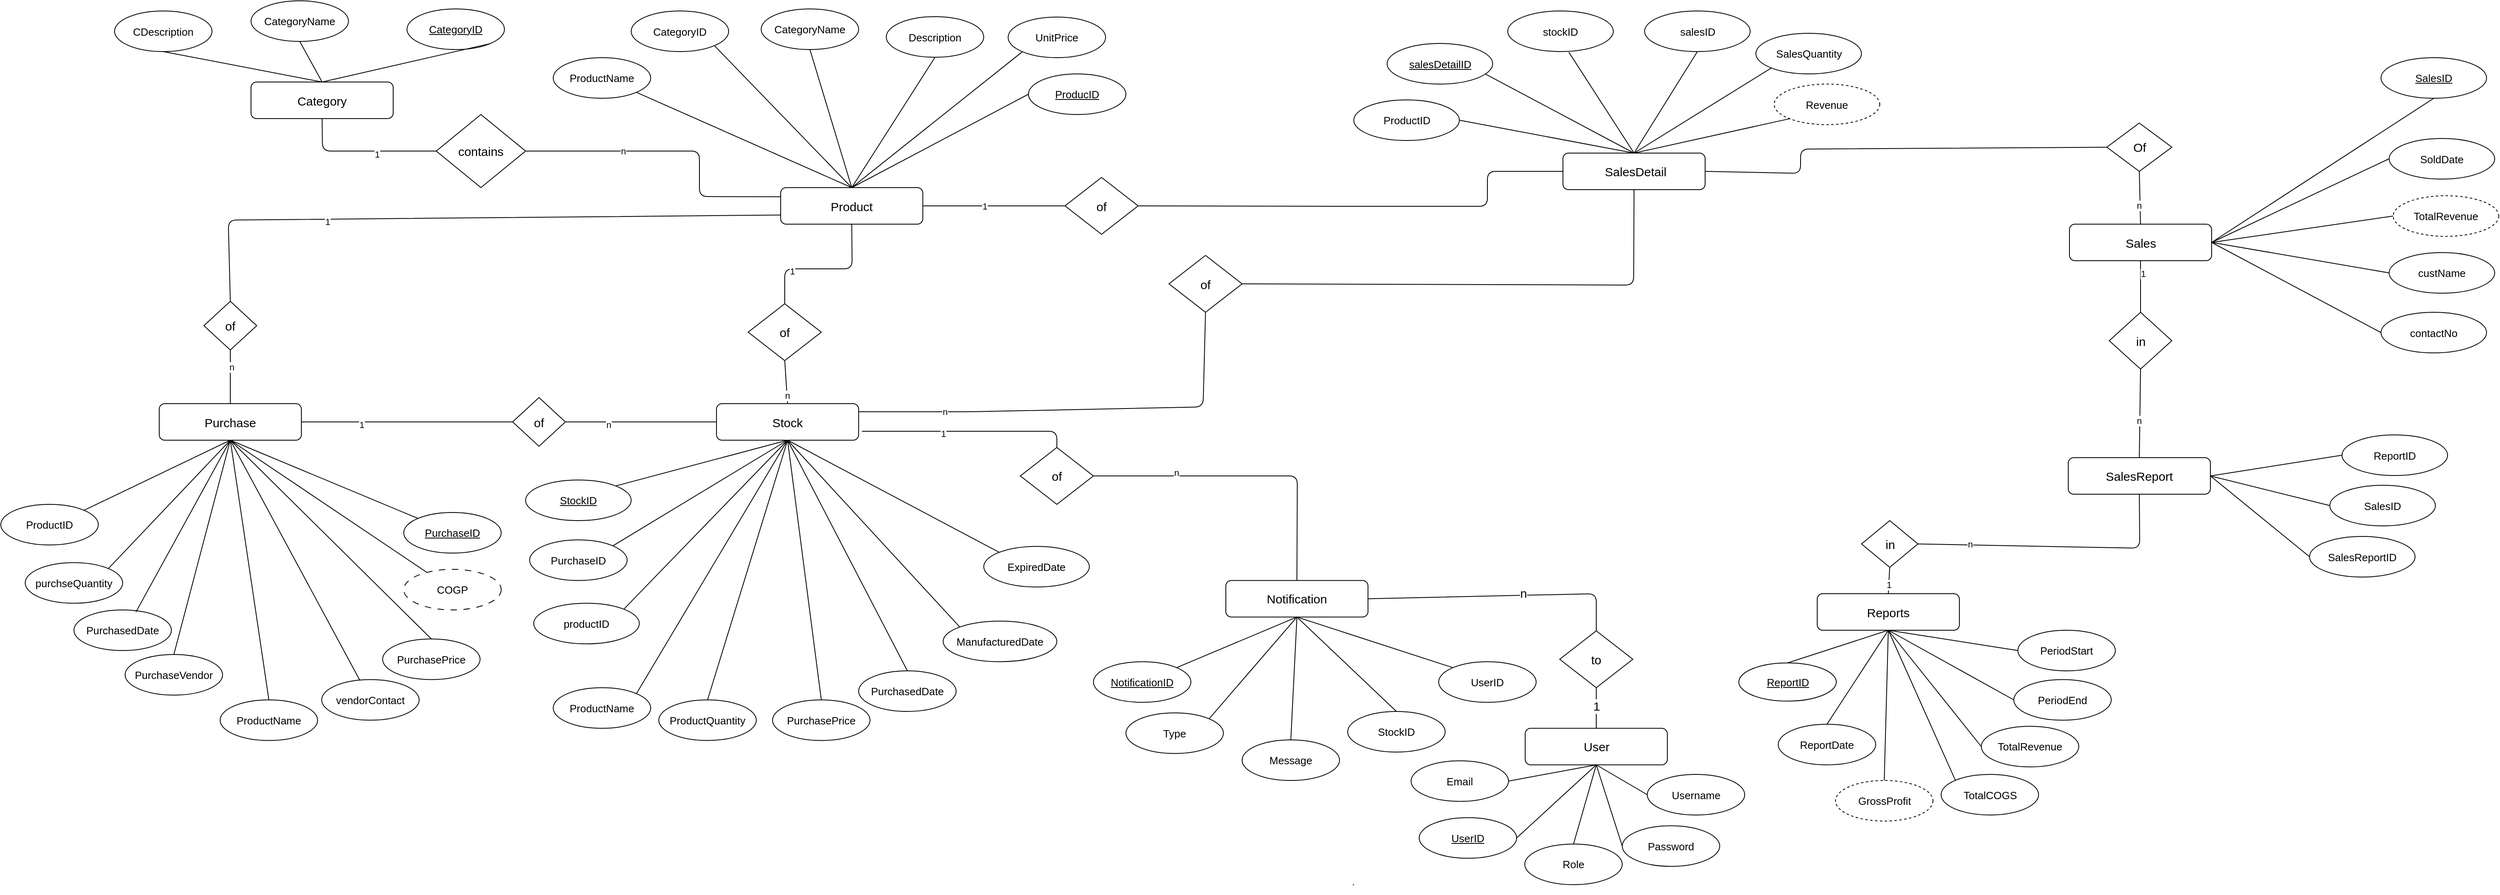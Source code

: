 <mxfile>
    <diagram id="SKY9MVwyk07XwnSpvNaC" name="Page-1">
        <mxGraphModel dx="2496" dy="849" grid="1" gridSize="10" guides="1" tooltips="1" connect="1" arrows="1" fold="1" page="1" pageScale="1" pageWidth="850" pageHeight="1100" background="none" math="0" shadow="0">
            <root>
                <mxCell id="0"/>
                <mxCell id="1" parent="0"/>
                <mxCell id="3" value="CategoryID" style="ellipse;whiteSpace=wrap;html=1;fontSize=13;fontStyle=4;" parent="1" vertex="1">
                    <mxGeometry x="-320" y="10" width="120" height="50" as="geometry"/>
                </mxCell>
                <mxCell id="4" value="CategoryName" style="ellipse;whiteSpace=wrap;html=1;fontSize=13;fontStyle=0;" parent="1" vertex="1">
                    <mxGeometry x="-512" width="120" height="50" as="geometry"/>
                </mxCell>
                <mxCell id="5" value="CDescription" style="ellipse;whiteSpace=wrap;html=1;fontSize=13;fontStyle=0;" parent="1" vertex="1">
                    <mxGeometry x="-680" y="12.5" width="120" height="50" as="geometry"/>
                </mxCell>
                <mxCell id="6" value="" style="endArrow=none;html=1;fontSize=13;exitX=1;exitY=1;exitDx=0;exitDy=0;entryX=0.5;entryY=0;entryDx=0;entryDy=0;" parent="1" source="3" target="2" edge="1">
                    <mxGeometry width="50" height="50" relative="1" as="geometry">
                        <mxPoint x="859.25" y="-1.137e-13" as="sourcePoint"/>
                        <mxPoint x="828" y="230" as="targetPoint"/>
                    </mxGeometry>
                </mxCell>
                <mxCell id="11" value="" style="endArrow=none;html=1;fontSize=13;exitX=0.5;exitY=1;exitDx=0;exitDy=0;entryX=0.5;entryY=0;entryDx=0;entryDy=0;" parent="1" source="4" target="2" edge="1">
                    <mxGeometry width="50" height="50" relative="1" as="geometry">
                        <mxPoint x="-490.75" y="15.0" as="sourcePoint"/>
                        <mxPoint x="-368.25" y="20" as="targetPoint"/>
                    </mxGeometry>
                </mxCell>
                <mxCell id="12" value="Product" style="rounded=1;whiteSpace=wrap;html=1;fontSize=15;" parent="1" vertex="1">
                    <mxGeometry x="140" y="230" width="175" height="45" as="geometry"/>
                </mxCell>
                <mxCell id="14" value="Sales" style="rounded=1;whiteSpace=wrap;html=1;fontSize=15;" parent="1" vertex="1">
                    <mxGeometry x="1726.5" y="275" width="175" height="45" as="geometry"/>
                </mxCell>
                <mxCell id="16" value="Reports" style="rounded=1;whiteSpace=wrap;html=1;fontSize=15;" parent="1" vertex="1">
                    <mxGeometry x="1416" y="730" width="175" height="45" as="geometry"/>
                </mxCell>
                <mxCell id="20" value="ProductName" style="ellipse;whiteSpace=wrap;html=1;fontSize=13;fontStyle=0;" parent="1" vertex="1">
                    <mxGeometry x="-140" y="70" width="120" height="50" as="geometry"/>
                </mxCell>
                <mxCell id="21" value="ProducID" style="ellipse;whiteSpace=wrap;html=1;fontSize=13;fontStyle=4;" parent="1" vertex="1">
                    <mxGeometry x="445" y="90" width="120" height="50" as="geometry"/>
                </mxCell>
                <mxCell id="22" value="CategoryID" style="ellipse;whiteSpace=wrap;html=1;fontSize=13;fontStyle=0;" parent="1" vertex="1">
                    <mxGeometry x="-44" y="12.5" width="120" height="50" as="geometry"/>
                </mxCell>
                <mxCell id="23" value="Description" style="ellipse;whiteSpace=wrap;html=1;fontSize=13;fontStyle=0;" parent="1" vertex="1">
                    <mxGeometry x="270" y="19.5" width="120" height="50" as="geometry"/>
                </mxCell>
                <mxCell id="30" value="" style="endArrow=none;html=1;fontSize=15;entryX=0.5;entryY=0;entryDx=0;entryDy=0;exitX=0;exitY=0.5;exitDx=0;exitDy=0;" parent="1" source="21" target="12" edge="1">
                    <mxGeometry width="50" height="50" relative="1" as="geometry">
                        <mxPoint x="520" y="330" as="sourcePoint"/>
                        <mxPoint x="380" y="402" as="targetPoint"/>
                    </mxGeometry>
                </mxCell>
                <mxCell id="34" value="" style="endArrow=none;html=1;fontSize=15;exitX=1;exitY=1;exitDx=0;exitDy=0;entryX=0.5;entryY=0;entryDx=0;entryDy=0;" parent="1" source="20" target="12" edge="1">
                    <mxGeometry width="50" height="50" relative="1" as="geometry">
                        <mxPoint x="166" y="367" as="sourcePoint"/>
                        <mxPoint x="196" y="402" as="targetPoint"/>
                    </mxGeometry>
                </mxCell>
                <mxCell id="35" value="" style="endArrow=none;html=1;fontSize=15;entryX=0.5;entryY=0;entryDx=0;entryDy=0;exitX=1;exitY=1;exitDx=0;exitDy=0;" parent="1" source="22" target="12" edge="1">
                    <mxGeometry width="50" height="50" relative="1" as="geometry">
                        <mxPoint x="320" y="377" as="sourcePoint"/>
                        <mxPoint x="367.5" y="432" as="targetPoint"/>
                    </mxGeometry>
                </mxCell>
                <mxCell id="36" value="" style="endArrow=none;html=1;fontSize=15;entryX=0.5;entryY=0;entryDx=0;entryDy=0;exitX=0.5;exitY=1;exitDx=0;exitDy=0;fontStyle=1" parent="1" source="23" target="12" edge="1">
                    <mxGeometry width="50" height="50" relative="1" as="geometry">
                        <mxPoint x="330" y="387" as="sourcePoint"/>
                        <mxPoint x="377.5" y="442" as="targetPoint"/>
                    </mxGeometry>
                </mxCell>
                <mxCell id="43" value="SalesID" style="ellipse;whiteSpace=wrap;html=1;fontSize=13;fontStyle=4;" parent="1" vertex="1">
                    <mxGeometry x="2110" y="70" width="130" height="50" as="geometry"/>
                </mxCell>
                <mxCell id="49" value="TotalRevenue" style="ellipse;whiteSpace=wrap;html=1;fontSize=13;fontStyle=0;dashed=1;" parent="1" vertex="1">
                    <mxGeometry x="2125" y="240" width="130" height="50" as="geometry"/>
                </mxCell>
                <mxCell id="50" value="" style="endArrow=none;html=1;fontSize=15;entryX=0.5;entryY=1;entryDx=0;entryDy=0;exitX=1;exitY=0.5;exitDx=0;exitDy=0;" parent="1" source="14" target="43" edge="1">
                    <mxGeometry width="50" height="50" relative="1" as="geometry">
                        <mxPoint x="1858" y="290" as="sourcePoint"/>
                        <mxPoint x="1908" y="240" as="targetPoint"/>
                    </mxGeometry>
                </mxCell>
                <mxCell id="56" value="" style="endArrow=none;html=1;fontSize=15;entryX=0;entryY=0.5;entryDx=0;entryDy=0;exitX=1;exitY=0.5;exitDx=0;exitDy=0;" parent="1" source="14" target="49" edge="1">
                    <mxGeometry width="50" height="50" relative="1" as="geometry">
                        <mxPoint x="1938" y="210" as="sourcePoint"/>
                        <mxPoint x="2048" y="115" as="targetPoint"/>
                    </mxGeometry>
                </mxCell>
                <mxCell id="68" value="" style="endArrow=none;html=1;fontSize=15;entryX=0.5;entryY=0;entryDx=0;entryDy=0;exitX=0.5;exitY=1;exitDx=0;exitDy=0;" parent="1" source="263" target="252" edge="1">
                    <mxGeometry width="50" height="50" relative="1" as="geometry">
                        <mxPoint x="116" y="620" as="sourcePoint"/>
                        <mxPoint x="-61.5" y="1126.25" as="targetPoint"/>
                        <Array as="points"/>
                    </mxGeometry>
                </mxCell>
                <mxCell id="72" value="Purchase" style="rounded=1;whiteSpace=wrap;html=1;fontSize=15;" parent="1" vertex="1">
                    <mxGeometry x="-625" y="496" width="175" height="45" as="geometry"/>
                </mxCell>
                <mxCell id="73" value="PurchaseID" style="ellipse;whiteSpace=wrap;html=1;fontSize=13;fontStyle=4;" parent="1" vertex="1">
                    <mxGeometry x="-324" y="630" width="120" height="50" as="geometry"/>
                </mxCell>
                <mxCell id="74" value="ProductID" style="ellipse;whiteSpace=wrap;html=1;fontSize=13;fontStyle=0;" parent="1" vertex="1">
                    <mxGeometry x="-820" y="620" width="120" height="50" as="geometry"/>
                </mxCell>
                <mxCell id="75" value="purchseQuantity" style="ellipse;whiteSpace=wrap;html=1;fontSize=13;fontStyle=0;" parent="1" vertex="1">
                    <mxGeometry x="-790" y="691.75" width="120" height="50" as="geometry"/>
                </mxCell>
                <mxCell id="76" value="PurchasePrice" style="ellipse;whiteSpace=wrap;html=1;fontSize=13;fontStyle=0;" parent="1" vertex="1">
                    <mxGeometry x="-350" y="785.75" width="120" height="50" as="geometry"/>
                </mxCell>
                <mxCell id="77" value="PurchaseVendor" style="ellipse;whiteSpace=wrap;html=1;fontSize=13;fontStyle=0;" parent="1" vertex="1">
                    <mxGeometry x="-667" y="804.88" width="120" height="50" as="geometry"/>
                </mxCell>
                <mxCell id="78" value="" style="endArrow=none;html=1;fontSize=15;entryX=0.5;entryY=1;entryDx=0;entryDy=0;exitX=0;exitY=0;exitDx=0;exitDy=0;" parent="1" source="73" target="72" edge="1">
                    <mxGeometry width="50" height="50" relative="1" as="geometry">
                        <mxPoint x="-1087" y="838.63" as="sourcePoint"/>
                        <mxPoint x="-1037" y="788.63" as="targetPoint"/>
                    </mxGeometry>
                </mxCell>
                <mxCell id="79" value="" style="endArrow=none;html=1;fontSize=15;entryX=0.5;entryY=1;entryDx=0;entryDy=0;exitX=1;exitY=0;exitDx=0;exitDy=0;" parent="1" source="74" target="72" edge="1">
                    <mxGeometry width="50" height="50" relative="1" as="geometry">
                        <mxPoint x="-690" y="640" as="sourcePoint"/>
                        <mxPoint x="-1119.5" y="803.63" as="targetPoint"/>
                    </mxGeometry>
                </mxCell>
                <mxCell id="80" value="" style="endArrow=none;html=1;fontSize=15;entryX=0.5;entryY=1;entryDx=0;entryDy=0;exitX=1;exitY=0;exitDx=0;exitDy=0;" parent="1" source="75" target="72" edge="1">
                    <mxGeometry width="50" height="50" relative="1" as="geometry">
                        <mxPoint x="-690" y="694" as="sourcePoint"/>
                        <mxPoint x="-1119.5" y="803.63" as="targetPoint"/>
                    </mxGeometry>
                </mxCell>
                <mxCell id="81" value="" style="endArrow=none;html=1;fontSize=15;entryX=0.5;entryY=1;entryDx=0;entryDy=0;exitX=0.5;exitY=0;exitDx=0;exitDy=0;" parent="1" source="76" target="72" edge="1">
                    <mxGeometry width="50" height="50" relative="1" as="geometry">
                        <mxPoint x="173.0" y="1031.13" as="sourcePoint"/>
                        <mxPoint x="220.5" y="881.13" as="targetPoint"/>
                    </mxGeometry>
                </mxCell>
                <mxCell id="82" value="" style="endArrow=none;html=1;fontSize=15;entryX=0.5;entryY=1;entryDx=0;entryDy=0;exitX=0.5;exitY=0;exitDx=0;exitDy=0;" parent="1" source="77" target="72" edge="1">
                    <mxGeometry width="50" height="50" relative="1" as="geometry">
                        <mxPoint x="183.0" y="1041.13" as="sourcePoint"/>
                        <mxPoint x="230.5" y="891.13" as="targetPoint"/>
                    </mxGeometry>
                </mxCell>
                <mxCell id="94" value="ReportID" style="ellipse;whiteSpace=wrap;html=1;fontSize=13;fontStyle=4;" parent="1" vertex="1">
                    <mxGeometry x="1319.5" y="815.25" width="120" height="47" as="geometry"/>
                </mxCell>
                <mxCell id="96" value="PeriodStart" style="ellipse;whiteSpace=wrap;html=1;fontSize=13;fontStyle=0;" parent="1" vertex="1">
                    <mxGeometry x="1663" y="775" width="120" height="50" as="geometry"/>
                </mxCell>
                <mxCell id="97" value="PeriodEnd" style="ellipse;whiteSpace=wrap;html=1;fontSize=13;fontStyle=0;" parent="1" vertex="1">
                    <mxGeometry x="1658" y="835.75" width="120" height="50" as="geometry"/>
                </mxCell>
                <mxCell id="98" value="TotalRevenue" style="ellipse;whiteSpace=wrap;html=1;fontSize=13;fontStyle=0;" parent="1" vertex="1">
                    <mxGeometry x="1618" y="893.25" width="120" height="50" as="geometry"/>
                </mxCell>
                <mxCell id="99" value="TotalCOGS" style="ellipse;whiteSpace=wrap;html=1;fontSize=13;fontStyle=0;" parent="1" vertex="1">
                    <mxGeometry x="1568.5" y="952.5" width="120" height="50" as="geometry"/>
                </mxCell>
                <mxCell id="100" value="GrossProfit" style="ellipse;whiteSpace=wrap;html=1;fontSize=13;fontStyle=0;dashed=1;" parent="1" vertex="1">
                    <mxGeometry x="1438.5" y="960" width="120" height="50" as="geometry"/>
                </mxCell>
                <mxCell id="103" value="ReportDate" style="ellipse;whiteSpace=wrap;html=1;fontSize=13;fontStyle=0;" parent="1" vertex="1">
                    <mxGeometry x="1368" y="890.75" width="120" height="50" as="geometry"/>
                </mxCell>
                <mxCell id="104" value="" style="endArrow=none;html=1;fontSize=15;entryX=0.5;entryY=0;entryDx=0;entryDy=0;exitX=0.5;exitY=1;exitDx=0;exitDy=0;" parent="1" source="16" target="94" edge="1">
                    <mxGeometry width="50" height="50" relative="1" as="geometry">
                        <mxPoint x="1508" y="780" as="sourcePoint"/>
                        <mxPoint x="1449" y="760" as="targetPoint"/>
                    </mxGeometry>
                </mxCell>
                <mxCell id="105" value="" style="endArrow=none;html=1;fontSize=15;entryX=0;entryY=0.5;entryDx=0;entryDy=0;exitX=0.5;exitY=1;exitDx=0;exitDy=0;" parent="1" source="16" target="96" edge="1">
                    <mxGeometry width="50" height="50" relative="1" as="geometry">
                        <mxPoint x="1652" y="752.5" as="sourcePoint"/>
                        <mxPoint x="1709" y="570" as="targetPoint"/>
                    </mxGeometry>
                </mxCell>
                <mxCell id="106" value="" style="endArrow=none;html=1;fontSize=15;entryX=0;entryY=0.5;entryDx=0;entryDy=0;exitX=0.5;exitY=1;exitDx=0;exitDy=0;" parent="1" source="16" target="97" edge="1">
                    <mxGeometry width="50" height="50" relative="1" as="geometry">
                        <mxPoint x="1652" y="752.5" as="sourcePoint"/>
                        <mxPoint x="1719" y="580" as="targetPoint"/>
                    </mxGeometry>
                </mxCell>
                <mxCell id="107" value="" style="endArrow=none;html=1;fontSize=15;entryX=0;entryY=0.5;entryDx=0;entryDy=0;exitX=0.5;exitY=1;exitDx=0;exitDy=0;" parent="1" source="16" target="98" edge="1">
                    <mxGeometry width="50" height="50" relative="1" as="geometry">
                        <mxPoint x="1652" y="752.5" as="sourcePoint"/>
                        <mxPoint x="1729" y="590" as="targetPoint"/>
                    </mxGeometry>
                </mxCell>
                <mxCell id="108" value="" style="endArrow=none;html=1;fontSize=15;entryX=0;entryY=0;entryDx=0;entryDy=0;exitX=0.5;exitY=1;exitDx=0;exitDy=0;" parent="1" source="16" target="99" edge="1">
                    <mxGeometry width="50" height="50" relative="1" as="geometry">
                        <mxPoint x="1652" y="752.5" as="sourcePoint"/>
                        <mxPoint x="1739" y="600" as="targetPoint"/>
                    </mxGeometry>
                </mxCell>
                <mxCell id="109" value="" style="endArrow=none;html=1;fontSize=15;entryX=0.5;entryY=0;entryDx=0;entryDy=0;exitX=0.5;exitY=1;exitDx=0;exitDy=0;" parent="1" source="16" target="100" edge="1">
                    <mxGeometry width="50" height="50" relative="1" as="geometry">
                        <mxPoint x="1652" y="752.5" as="sourcePoint"/>
                        <mxPoint x="1749" y="610" as="targetPoint"/>
                        <Array as="points"/>
                    </mxGeometry>
                </mxCell>
                <mxCell id="111" value="" style="endArrow=none;html=1;fontSize=15;entryX=0.5;entryY=0;entryDx=0;entryDy=0;exitX=0.5;exitY=1;exitDx=0;exitDy=0;" parent="1" source="16" target="103" edge="1">
                    <mxGeometry width="50" height="50" relative="1" as="geometry">
                        <mxPoint x="1652" y="752.5" as="sourcePoint"/>
                        <mxPoint x="1659" y="630" as="targetPoint"/>
                    </mxGeometry>
                </mxCell>
                <mxCell id="112" value="contains" style="rhombus;whiteSpace=wrap;html=1;fontSize=15;" parent="1" vertex="1">
                    <mxGeometry x="-284" y="140" width="110" height="90" as="geometry"/>
                </mxCell>
                <mxCell id="119" value="User" style="rounded=1;whiteSpace=wrap;html=1;fontSize=15;" parent="1" vertex="1">
                    <mxGeometry x="1056.5" y="895.75" width="175" height="45" as="geometry"/>
                </mxCell>
                <mxCell id="120" value="UserID" style="ellipse;whiteSpace=wrap;html=1;fontSize=13;fontStyle=0;" parent="1" vertex="1">
                    <mxGeometry x="950" y="813.75" width="120" height="50" as="geometry"/>
                </mxCell>
                <mxCell id="121" value="Email" style="ellipse;whiteSpace=wrap;html=1;fontSize=13;fontStyle=0;" parent="1" vertex="1">
                    <mxGeometry x="916" y="935.75" width="120" height="50" as="geometry"/>
                </mxCell>
                <mxCell id="122" value="Username" style="ellipse;whiteSpace=wrap;html=1;fontSize=13;fontStyle=0;" parent="1" vertex="1">
                    <mxGeometry x="1206.75" y="952.5" width="120" height="50" as="geometry"/>
                </mxCell>
                <mxCell id="123" value="Password" style="ellipse;whiteSpace=wrap;html=1;fontSize=13;fontStyle=0;" parent="1" vertex="1">
                    <mxGeometry x="1176" y="1015.75" width="120" height="50" as="geometry"/>
                </mxCell>
                <mxCell id="124" value="Role" style="ellipse;whiteSpace=wrap;html=1;fontSize=13;fontStyle=0;" parent="1" vertex="1">
                    <mxGeometry x="1056" y="1038.25" width="120" height="50" as="geometry"/>
                </mxCell>
                <mxCell id="126" value="" style="endArrow=none;html=1;fontSize=15;entryX=0.5;entryY=1;entryDx=0;entryDy=0;exitX=1;exitY=0.5;exitDx=0;exitDy=0;" parent="1" source="121" target="119" edge="1">
                    <mxGeometry width="50" height="50" relative="1" as="geometry">
                        <mxPoint x="928.5" y="1023.25" as="sourcePoint"/>
                        <mxPoint x="952.25" y="960.75" as="targetPoint"/>
                    </mxGeometry>
                </mxCell>
                <mxCell id="127" value="" style="endArrow=none;html=1;fontSize=15;entryX=0.5;entryY=1;entryDx=0;entryDy=0;exitX=0;exitY=0.5;exitDx=0;exitDy=0;" parent="1" source="122" target="119" edge="1">
                    <mxGeometry width="50" height="50" relative="1" as="geometry">
                        <mxPoint x="1196" y="980.75" as="sourcePoint"/>
                        <mxPoint x="962.25" y="970.75" as="targetPoint"/>
                    </mxGeometry>
                </mxCell>
                <mxCell id="128" value="" style="endArrow=none;html=1;fontSize=15;entryX=0.5;entryY=1;entryDx=0;entryDy=0;exitX=0;exitY=0.5;exitDx=0;exitDy=0;" parent="1" source="123" target="119" edge="1">
                    <mxGeometry width="50" height="50" relative="1" as="geometry">
                        <mxPoint x="948.5" y="1043.25" as="sourcePoint"/>
                        <mxPoint x="972.25" y="980.75" as="targetPoint"/>
                    </mxGeometry>
                </mxCell>
                <mxCell id="129" value="" style="endArrow=none;html=1;fontSize=15;entryX=0.5;entryY=1;entryDx=0;entryDy=0;exitX=0.5;exitY=0;exitDx=0;exitDy=0;" parent="1" source="124" target="119" edge="1">
                    <mxGeometry width="50" height="50" relative="1" as="geometry">
                        <mxPoint x="958.5" y="1053.25" as="sourcePoint"/>
                        <mxPoint x="982.25" y="990.75" as="targetPoint"/>
                    </mxGeometry>
                </mxCell>
                <mxCell id="143" value="Notification" style="rounded=1;whiteSpace=wrap;html=1;fontSize=15;" parent="1" vertex="1">
                    <mxGeometry x="688" y="713.75" width="175" height="45" as="geometry"/>
                </mxCell>
                <mxCell id="144" value="NotificationID" style="ellipse;whiteSpace=wrap;html=1;fontSize=13;fontStyle=4;" parent="1" vertex="1">
                    <mxGeometry x="525" y="813.75" width="120" height="50" as="geometry"/>
                </mxCell>
                <mxCell id="145" value="Type" style="ellipse;whiteSpace=wrap;html=1;fontSize=13;fontStyle=0;" parent="1" vertex="1">
                    <mxGeometry x="565" y="876.75" width="120" height="50" as="geometry"/>
                </mxCell>
                <mxCell id="146" value="Message" style="ellipse;whiteSpace=wrap;html=1;fontSize=13;fontStyle=0;" parent="1" vertex="1">
                    <mxGeometry x="708" y="910" width="120" height="50" as="geometry"/>
                </mxCell>
                <mxCell id="148" value="" style="endArrow=none;html=1;fontSize=15;entryX=0.5;entryY=1;entryDx=0;entryDy=0;exitX=1;exitY=0;exitDx=0;exitDy=0;startArrow=none;" parent="1" source="144" target="143" edge="1">
                    <mxGeometry width="50" height="50" relative="1" as="geometry">
                        <mxPoint x="715" y="835.75" as="sourcePoint"/>
                        <mxPoint x="765" y="785.75" as="targetPoint"/>
                    </mxGeometry>
                </mxCell>
                <mxCell id="149" value="" style="endArrow=none;html=1;fontSize=15;entryX=0.5;entryY=1;entryDx=0;entryDy=0;exitX=1;exitY=0;exitDx=0;exitDy=0;" parent="1" source="145" target="143" edge="1">
                    <mxGeometry width="50" height="50" relative="1" as="geometry">
                        <mxPoint x="690.0" y="880.75" as="sourcePoint"/>
                        <mxPoint x="732.5" y="820.75" as="targetPoint"/>
                    </mxGeometry>
                </mxCell>
                <mxCell id="150" value="" style="endArrow=none;html=1;fontSize=15;entryX=0.5;entryY=1;entryDx=0;entryDy=0;exitX=0.5;exitY=0;exitDx=0;exitDy=0;" parent="1" source="146" target="143" edge="1">
                    <mxGeometry width="50" height="50" relative="1" as="geometry">
                        <mxPoint x="790.0" y="950.75" as="sourcePoint"/>
                        <mxPoint x="832.5" y="820.75" as="targetPoint"/>
                    </mxGeometry>
                </mxCell>
                <mxCell id="160" value="UserID" style="ellipse;whiteSpace=wrap;html=1;fontSize=13;fontStyle=4;" parent="1" vertex="1">
                    <mxGeometry x="926" y="1005.75" width="120" height="50" as="geometry"/>
                </mxCell>
                <mxCell id="163" value="" style="endArrow=none;html=1;fontSize=15;entryX=0.5;entryY=1;entryDx=0;entryDy=0;exitX=1;exitY=0.5;exitDx=0;exitDy=0;" parent="1" source="160" target="119" edge="1">
                    <mxGeometry width="50" height="50" relative="1" as="geometry">
                        <mxPoint x="1226" y="915.75" as="sourcePoint"/>
                        <mxPoint x="1276" y="865.75" as="targetPoint"/>
                    </mxGeometry>
                </mxCell>
                <mxCell id="164" value="to" style="rhombus;whiteSpace=wrap;html=1;fontSize=15;" parent="1" vertex="1">
                    <mxGeometry x="1099" y="775.75" width="90" height="70" as="geometry"/>
                </mxCell>
                <mxCell id="165" value="" style="endArrow=none;html=1;fontSize=15;entryX=1;entryY=0.5;entryDx=0;entryDy=0;exitX=0.5;exitY=0;exitDx=0;exitDy=0;" parent="1" source="164" target="143" edge="1">
                    <mxGeometry width="50" height="50" relative="1" as="geometry">
                        <mxPoint x="1226" y="865.75" as="sourcePoint"/>
                        <mxPoint x="1276" y="815.75" as="targetPoint"/>
                        <Array as="points">
                            <mxPoint x="1144" y="730"/>
                        </Array>
                    </mxGeometry>
                </mxCell>
                <mxCell id="168" value="n" style="edgeLabel;html=1;align=center;verticalAlign=middle;resizable=0;points=[];fontSize=15;" parent="165" vertex="1" connectable="0">
                    <mxGeometry x="-0.171" y="-3" relative="1" as="geometry">
                        <mxPoint as="offset"/>
                    </mxGeometry>
                </mxCell>
                <mxCell id="167" value="" style="endArrow=none;html=1;fontSize=15;exitX=0.5;exitY=1;exitDx=0;exitDy=0;entryX=0.5;entryY=0;entryDx=0;entryDy=0;" parent="1" source="164" target="119" edge="1">
                    <mxGeometry width="50" height="50" relative="1" as="geometry">
                        <mxPoint x="1096" y="750.75" as="sourcePoint"/>
                        <mxPoint x="1131" y="805.75" as="targetPoint"/>
                    </mxGeometry>
                </mxCell>
                <mxCell id="169" value="1" style="edgeLabel;html=1;align=center;verticalAlign=middle;resizable=0;points=[];fontSize=15;" parent="167" vertex="1" connectable="0">
                    <mxGeometry x="-0.149" relative="1" as="geometry">
                        <mxPoint as="offset"/>
                    </mxGeometry>
                </mxCell>
                <mxCell id="170" value="StockID" style="ellipse;whiteSpace=wrap;html=1;fontSize=13;fontStyle=0;" parent="1" vertex="1">
                    <mxGeometry x="838" y="875" width="120" height="50" as="geometry"/>
                </mxCell>
                <mxCell id="171" value="" style="endArrow=none;html=1;fontSize=15;entryX=0.5;entryY=1;entryDx=0;entryDy=0;exitX=0.5;exitY=0;exitDx=0;exitDy=0;" parent="1" source="170" target="143" edge="1">
                    <mxGeometry width="50" height="50" relative="1" as="geometry">
                        <mxPoint x="1375" y="835.75" as="sourcePoint"/>
                        <mxPoint x="1425" y="785.75" as="targetPoint"/>
                    </mxGeometry>
                </mxCell>
                <mxCell id="183" value="of" style="rhombus;whiteSpace=wrap;html=1;fontSize=15;" parent="1" vertex="1">
                    <mxGeometry x="100" y="373" width="90" height="70" as="geometry"/>
                </mxCell>
                <mxCell id="189" value="" style="endArrow=none;html=1;fontSize=13;exitX=0.5;exitY=1;exitDx=0;exitDy=0;entryX=0.5;entryY=0;entryDx=0;entryDy=0;" parent="1" source="5" target="2" edge="1">
                    <mxGeometry width="50" height="50" relative="1" as="geometry">
                        <mxPoint x="-442" y="15.0" as="sourcePoint"/>
                        <mxPoint x="-432" y="155" as="targetPoint"/>
                    </mxGeometry>
                </mxCell>
                <mxCell id="191" value="" style="endArrow=none;html=1;entryX=1;entryY=0.5;entryDx=0;entryDy=0;exitX=0;exitY=0.25;exitDx=0;exitDy=0;" parent="1" source="12" target="112" edge="1">
                    <mxGeometry width="50" height="50" relative="1" as="geometry">
                        <mxPoint x="-20" y="210" as="sourcePoint"/>
                        <mxPoint x="516" y="330" as="targetPoint"/>
                        <Array as="points">
                            <mxPoint x="40" y="241"/>
                            <mxPoint x="40" y="185"/>
                            <mxPoint x="-50" y="185"/>
                        </Array>
                    </mxGeometry>
                </mxCell>
                <mxCell id="218" value="n" style="edgeLabel;html=1;align=center;verticalAlign=middle;resizable=0;points=[];" parent="191" vertex="1" connectable="0">
                    <mxGeometry x="0.355" relative="1" as="geometry">
                        <mxPoint as="offset"/>
                    </mxGeometry>
                </mxCell>
                <mxCell id="192" value="" style="endArrow=none;html=1;exitX=0.5;exitY=1;exitDx=0;exitDy=0;entryX=0;entryY=0.5;entryDx=0;entryDy=0;startArrow=none;" parent="1" source="2" target="112" edge="1">
                    <mxGeometry width="50" height="50" relative="1" as="geometry">
                        <mxPoint x="-430.5" y="141" as="sourcePoint"/>
                        <mxPoint x="-560" y="195" as="targetPoint"/>
                        <Array as="points">
                            <mxPoint x="-424" y="185"/>
                        </Array>
                    </mxGeometry>
                </mxCell>
                <mxCell id="219" value="1" style="edgeLabel;html=1;align=center;verticalAlign=middle;resizable=0;points=[];" parent="192" vertex="1" connectable="0">
                    <mxGeometry x="0.183" y="-4" relative="1" as="geometry">
                        <mxPoint as="offset"/>
                    </mxGeometry>
                </mxCell>
                <mxCell id="195" value="" style="endArrow=none;html=1;entryX=0.5;entryY=1;entryDx=0;entryDy=0;exitX=1;exitY=0.5;exitDx=0;exitDy=0;" parent="1" source="317" target="339" edge="1">
                    <mxGeometry width="50" height="50" relative="1" as="geometry">
                        <mxPoint x="1060" y="390" as="sourcePoint"/>
                        <mxPoint x="1726.5" y="312.5" as="targetPoint"/>
                        <Array as="points">
                            <mxPoint x="1190" y="350"/>
                        </Array>
                    </mxGeometry>
                </mxCell>
                <mxCell id="200" value="Of" style="rhombus;whiteSpace=wrap;html=1;fontSize=15;" parent="1" vertex="1">
                    <mxGeometry x="1772.5" y="150.5" width="80" height="59.5" as="geometry"/>
                </mxCell>
                <mxCell id="202" value="" style="endArrow=none;html=1;entryX=0.5;entryY=1;entryDx=0;entryDy=0;exitX=0.5;exitY=0;exitDx=0;exitDy=0;" parent="1" source="14" target="200" edge="1">
                    <mxGeometry width="50" height="50" relative="1" as="geometry">
                        <mxPoint x="1813" y="260" as="sourcePoint"/>
                        <mxPoint x="1782.0" y="282.5" as="targetPoint"/>
                    </mxGeometry>
                </mxCell>
                <mxCell id="217" value="n" style="edgeLabel;html=1;align=center;verticalAlign=middle;resizable=0;points=[];" parent="202" vertex="1" connectable="0">
                    <mxGeometry x="-0.294" y="2" relative="1" as="geometry">
                        <mxPoint as="offset"/>
                    </mxGeometry>
                </mxCell>
                <mxCell id="205" value="custName" style="ellipse;whiteSpace=wrap;html=1;fontSize=13;fontStyle=0;" parent="1" vertex="1">
                    <mxGeometry x="2120" y="310" width="130" height="50" as="geometry"/>
                </mxCell>
                <mxCell id="206" value="" style="endArrow=none;html=1;entryX=1;entryY=0.5;entryDx=0;entryDy=0;exitX=0;exitY=0.5;exitDx=0;exitDy=0;" parent="1" source="205" target="14" edge="1">
                    <mxGeometry width="50" height="50" relative="1" as="geometry">
                        <mxPoint x="1568" y="500" as="sourcePoint"/>
                        <mxPoint x="1618" y="450" as="targetPoint"/>
                    </mxGeometry>
                </mxCell>
                <mxCell id="207" value="COGP" style="ellipse;whiteSpace=wrap;html=1;fontSize=13;fontStyle=0;dashed=1;dashPattern=8 8;" parent="1" vertex="1">
                    <mxGeometry x="-324" y="700" width="120" height="50" as="geometry"/>
                </mxCell>
                <mxCell id="208" value="" style="endArrow=none;html=1;exitX=0.5;exitY=1;exitDx=0;exitDy=0;" parent="1" source="72" target="207" edge="1">
                    <mxGeometry width="50" height="50" relative="1" as="geometry">
                        <mxPoint x="223" y="831.13" as="sourcePoint"/>
                        <mxPoint x="273" y="781.13" as="targetPoint"/>
                    </mxGeometry>
                </mxCell>
                <mxCell id="221" value="." style="text;html=1;strokeColor=none;fillColor=none;align=center;verticalAlign=middle;whiteSpace=wrap;rounded=0;" parent="1" vertex="1">
                    <mxGeometry x="815" y="1070" width="60" height="30" as="geometry"/>
                </mxCell>
                <mxCell id="224" value="SalesReport" style="rounded=1;whiteSpace=wrap;html=1;fontSize=15;" parent="1" vertex="1">
                    <mxGeometry x="1725" y="562.5" width="175" height="45" as="geometry"/>
                </mxCell>
                <mxCell id="227" value="SalesReportID" style="ellipse;whiteSpace=wrap;html=1;fontSize=13;fontStyle=0;" parent="1" vertex="1">
                    <mxGeometry x="2022" y="659.5" width="130" height="50" as="geometry"/>
                </mxCell>
                <mxCell id="228" value="ReportID" style="ellipse;whiteSpace=wrap;html=1;fontSize=13;fontStyle=0;" parent="1" vertex="1">
                    <mxGeometry x="2062" y="534.5" width="130" height="50" as="geometry"/>
                </mxCell>
                <mxCell id="229" value="SalesID" style="ellipse;whiteSpace=wrap;html=1;fontSize=13;fontStyle=0;" parent="1" vertex="1">
                    <mxGeometry x="2047" y="596.5" width="130" height="50" as="geometry"/>
                </mxCell>
                <mxCell id="230" value="" style="endArrow=none;html=1;entryX=0;entryY=0.5;entryDx=0;entryDy=0;exitX=1;exitY=0.5;exitDx=0;exitDy=0;" parent="1" source="224" target="227" edge="1">
                    <mxGeometry width="50" height="50" relative="1" as="geometry">
                        <mxPoint x="2464" y="667" as="sourcePoint"/>
                        <mxPoint x="2404" y="639.5" as="targetPoint"/>
                    </mxGeometry>
                </mxCell>
                <mxCell id="231" value="" style="endArrow=none;html=1;entryX=0;entryY=0.5;entryDx=0;entryDy=0;exitX=1;exitY=0.5;exitDx=0;exitDy=0;" parent="1" source="224" target="228" edge="1">
                    <mxGeometry width="50" height="50" relative="1" as="geometry">
                        <mxPoint x="2464" y="658.5" as="sourcePoint"/>
                        <mxPoint x="2404" y="639.5" as="targetPoint"/>
                    </mxGeometry>
                </mxCell>
                <mxCell id="232" value="" style="endArrow=none;html=1;entryX=0;entryY=0.5;entryDx=0;entryDy=0;exitX=1;exitY=0.5;exitDx=0;exitDy=0;" parent="1" source="224" target="229" edge="1">
                    <mxGeometry width="50" height="50" relative="1" as="geometry">
                        <mxPoint x="2464" y="658.5" as="sourcePoint"/>
                        <mxPoint x="2404" y="639.5" as="targetPoint"/>
                    </mxGeometry>
                </mxCell>
                <mxCell id="233" value="in" style="rhombus;whiteSpace=wrap;html=1;fontSize=15;" parent="1" vertex="1">
                    <mxGeometry x="1775.5" y="383.5" width="77" height="70" as="geometry"/>
                </mxCell>
                <mxCell id="234" value="in" style="rhombus;whiteSpace=wrap;html=1;fontSize=15;" parent="1" vertex="1">
                    <mxGeometry x="1470.5" y="640" width="69.5" height="57.5" as="geometry"/>
                </mxCell>
                <mxCell id="235" value="" style="endArrow=none;html=1;entryX=0.5;entryY=1;entryDx=0;entryDy=0;exitX=0.5;exitY=0;exitDx=0;exitDy=0;" parent="1" source="233" target="14" edge="1">
                    <mxGeometry width="50" height="50" relative="1" as="geometry">
                        <mxPoint x="1440" y="415" as="sourcePoint"/>
                        <mxPoint x="1814" y="335" as="targetPoint"/>
                    </mxGeometry>
                </mxCell>
                <mxCell id="237" value="1" style="edgeLabel;html=1;align=center;verticalAlign=middle;resizable=0;points=[];" parent="235" vertex="1" connectable="0">
                    <mxGeometry x="0.5" y="-3" relative="1" as="geometry">
                        <mxPoint as="offset"/>
                    </mxGeometry>
                </mxCell>
                <mxCell id="236" value="" style="endArrow=none;html=1;exitX=0.5;exitY=1;exitDx=0;exitDy=0;entryX=0.5;entryY=0;entryDx=0;entryDy=0;" parent="1" source="233" target="224" edge="1">
                    <mxGeometry width="50" height="50" relative="1" as="geometry">
                        <mxPoint x="1828.5" y="505" as="sourcePoint"/>
                        <mxPoint x="1410" y="465" as="targetPoint"/>
                        <Array as="points"/>
                    </mxGeometry>
                </mxCell>
                <mxCell id="238" value="n" style="edgeLabel;html=1;align=center;verticalAlign=middle;resizable=0;points=[];" parent="236" vertex="1" connectable="0">
                    <mxGeometry x="0.167" y="-1" relative="1" as="geometry">
                        <mxPoint as="offset"/>
                    </mxGeometry>
                </mxCell>
                <mxCell id="239" value="" style="endArrow=none;html=1;entryX=0.5;entryY=0;entryDx=0;entryDy=0;exitX=0.5;exitY=1;exitDx=0;exitDy=0;" parent="1" source="234" target="16" edge="1">
                    <mxGeometry width="50" height="50" relative="1" as="geometry">
                        <mxPoint x="1528" y="690" as="sourcePoint"/>
                        <mxPoint x="1548" y="600" as="targetPoint"/>
                    </mxGeometry>
                </mxCell>
                <mxCell id="241" value="1" style="edgeLabel;html=1;align=center;verticalAlign=middle;resizable=0;points=[];" parent="239" vertex="1" connectable="0">
                    <mxGeometry x="0.295" relative="1" as="geometry">
                        <mxPoint as="offset"/>
                    </mxGeometry>
                </mxCell>
                <mxCell id="240" value="" style="endArrow=none;html=1;exitX=1;exitY=0.5;exitDx=0;exitDy=0;entryX=0.5;entryY=1;entryDx=0;entryDy=0;" parent="1" source="234" target="224" edge="1">
                    <mxGeometry width="50" height="50" relative="1" as="geometry">
                        <mxPoint x="1925.5" y="698.5" as="sourcePoint"/>
                        <mxPoint x="1900.5" y="607.5" as="targetPoint"/>
                        <Array as="points">
                            <mxPoint x="1813" y="674"/>
                        </Array>
                    </mxGeometry>
                </mxCell>
                <mxCell id="242" value="n" style="edgeLabel;html=1;align=center;verticalAlign=middle;resizable=0;points=[];" parent="240" vertex="1" connectable="0">
                    <mxGeometry x="-0.625" y="1" relative="1" as="geometry">
                        <mxPoint as="offset"/>
                    </mxGeometry>
                </mxCell>
                <mxCell id="243" value="" style="endArrow=none;html=1;entryX=0.5;entryY=1;entryDx=0;entryDy=0;exitX=0;exitY=0;exitDx=0;exitDy=0;" parent="1" source="120" target="143" edge="1">
                    <mxGeometry width="50" height="50" relative="1" as="geometry">
                        <mxPoint x="960" y="810" as="sourcePoint"/>
                        <mxPoint x="1255" y="725.75" as="targetPoint"/>
                    </mxGeometry>
                </mxCell>
                <mxCell id="247" value="of" style="rhombus;whiteSpace=wrap;html=1;fontSize=15;" parent="1" vertex="1">
                    <mxGeometry x="-570" y="370" width="65" height="60" as="geometry"/>
                </mxCell>
                <mxCell id="248" value="" style="endArrow=none;html=1;exitX=0.5;exitY=0;exitDx=0;exitDy=0;entryX=0;entryY=0.75;entryDx=0;entryDy=0;" parent="1" source="247" target="12" edge="1">
                    <mxGeometry width="50" height="50" relative="1" as="geometry">
                        <mxPoint x="-444.5" y="330" as="sourcePoint"/>
                        <mxPoint x="20" y="310" as="targetPoint"/>
                        <Array as="points">
                            <mxPoint x="-540" y="270"/>
                        </Array>
                    </mxGeometry>
                </mxCell>
                <mxCell id="250" value="1" style="edgeLabel;html=1;align=center;verticalAlign=middle;resizable=0;points=[];" parent="248" vertex="1" connectable="0">
                    <mxGeometry x="-0.432" y="-3" relative="1" as="geometry">
                        <mxPoint as="offset"/>
                    </mxGeometry>
                </mxCell>
                <mxCell id="249" value="" style="endArrow=none;html=1;entryX=0.5;entryY=1;entryDx=0;entryDy=0;exitX=0.5;exitY=0;exitDx=0;exitDy=0;" parent="1" source="72" target="247" edge="1">
                    <mxGeometry width="50" height="50" relative="1" as="geometry">
                        <mxPoint x="-444" y="525" as="sourcePoint"/>
                        <mxPoint x="416" y="455" as="targetPoint"/>
                    </mxGeometry>
                </mxCell>
                <mxCell id="258" value="n" style="edgeLabel;html=1;align=center;verticalAlign=middle;resizable=0;points=[];" parent="249" vertex="1" connectable="0">
                    <mxGeometry x="0.366" y="-1" relative="1" as="geometry">
                        <mxPoint as="offset"/>
                    </mxGeometry>
                </mxCell>
                <mxCell id="252" value="ProductQuantity" style="ellipse;whiteSpace=wrap;html=1;fontSize=13;fontStyle=0;" parent="1" vertex="1">
                    <mxGeometry x="-10" y="860.75" width="120" height="50" as="geometry"/>
                </mxCell>
                <mxCell id="255" value="contactNo" style="ellipse;whiteSpace=wrap;html=1;fontSize=13;fontStyle=0;" parent="1" vertex="1">
                    <mxGeometry x="2110" y="383.5" width="130" height="50" as="geometry"/>
                </mxCell>
                <mxCell id="256" value="" style="endArrow=none;html=1;entryX=1;entryY=0.5;entryDx=0;entryDy=0;exitX=0;exitY=0.5;exitDx=0;exitDy=0;" parent="1" source="255" target="14" edge="1">
                    <mxGeometry width="50" height="50" relative="1" as="geometry">
                        <mxPoint x="2128" y="355" as="sourcePoint"/>
                        <mxPoint x="1885" y="362.5" as="targetPoint"/>
                    </mxGeometry>
                </mxCell>
                <mxCell id="259" value="vendorContact" style="ellipse;whiteSpace=wrap;html=1;fontSize=13;fontStyle=0;" parent="1" vertex="1">
                    <mxGeometry x="-425" y="835.75" width="120" height="50" as="geometry"/>
                </mxCell>
                <mxCell id="260" value="" style="endArrow=none;html=1;fontSize=15;entryX=0.5;entryY=1;entryDx=0;entryDy=0;" parent="1" source="259" target="72" edge="1">
                    <mxGeometry width="50" height="50" relative="1" as="geometry">
                        <mxPoint x="-489" y="804.88" as="sourcePoint"/>
                        <mxPoint x="-441.5" y="581.13" as="targetPoint"/>
                        <Array as="points"/>
                    </mxGeometry>
                </mxCell>
                <mxCell id="261" value="CategoryName" style="ellipse;whiteSpace=wrap;html=1;fontSize=13;fontStyle=0;" parent="1" vertex="1">
                    <mxGeometry x="116" y="10" width="120" height="50" as="geometry"/>
                </mxCell>
                <mxCell id="262" value="" style="endArrow=none;html=1;fontSize=15;entryX=0.5;entryY=0;entryDx=0;entryDy=0;exitX=0.5;exitY=1;exitDx=0;exitDy=0;" parent="1" source="261" target="12" edge="1">
                    <mxGeometry width="50" height="50" relative="1" as="geometry">
                        <mxPoint x="320" y="60.0" as="sourcePoint"/>
                        <mxPoint x="435" y="305" as="targetPoint"/>
                    </mxGeometry>
                </mxCell>
                <mxCell id="263" value="Stock" style="rounded=1;whiteSpace=wrap;html=1;fontSize=15;" parent="1" vertex="1">
                    <mxGeometry x="61" y="496" width="175" height="45" as="geometry"/>
                </mxCell>
                <mxCell id="265" value="productID" style="ellipse;whiteSpace=wrap;html=1;fontSize=13;fontStyle=0;" parent="1" vertex="1">
                    <mxGeometry x="-164" y="741.75" width="130" height="50" as="geometry"/>
                </mxCell>
                <mxCell id="269" value="ManufacturedDate" style="ellipse;whiteSpace=wrap;html=1;fontSize=13;fontStyle=0;" parent="1" vertex="1">
                    <mxGeometry x="340" y="763.75" width="140" height="50" as="geometry"/>
                </mxCell>
                <mxCell id="270" value="ExpiredDate" style="ellipse;whiteSpace=wrap;html=1;fontSize=13;fontStyle=0;" parent="1" vertex="1">
                    <mxGeometry x="390" y="671.75" width="130" height="50" as="geometry"/>
                </mxCell>
                <mxCell id="271" value="" style="endArrow=none;html=1;fontSize=15;exitX=0;exitY=0;exitDx=0;exitDy=0;entryX=0.5;entryY=1;entryDx=0;entryDy=0;" parent="1" source="270" target="263" edge="1">
                    <mxGeometry width="50" height="50" relative="1" as="geometry">
                        <mxPoint x="492" y="384.25" as="sourcePoint"/>
                        <mxPoint x="429" y="590" as="targetPoint"/>
                    </mxGeometry>
                </mxCell>
                <mxCell id="272" value="" style="endArrow=none;html=1;fontSize=15;entryX=0.5;entryY=1;entryDx=0;entryDy=0;exitX=0;exitY=0;exitDx=0;exitDy=0;" parent="1" source="269" target="263" edge="1">
                    <mxGeometry width="50" height="50" relative="1" as="geometry">
                        <mxPoint x="466" y="713.75" as="sourcePoint"/>
                        <mxPoint x="477" y="667.25" as="targetPoint"/>
                    </mxGeometry>
                </mxCell>
                <mxCell id="275" value="" style="endArrow=none;html=1;fontSize=15;exitX=1;exitY=0;exitDx=0;exitDy=0;entryX=0.5;entryY=1;entryDx=0;entryDy=0;" parent="1" source="264" target="263" edge="1">
                    <mxGeometry width="50" height="50" relative="1" as="geometry">
                        <mxPoint x="572.5" y="705.75" as="sourcePoint"/>
                        <mxPoint x="456" y="650" as="targetPoint"/>
                    </mxGeometry>
                </mxCell>
                <mxCell id="279" value="" style="endArrow=none;html=1;entryX=0.5;entryY=0;entryDx=0;entryDy=0;exitX=1;exitY=0.5;exitDx=0;exitDy=0;startArrow=none;" parent="1" source="313" target="143" edge="1">
                    <mxGeometry width="50" height="50" relative="1" as="geometry">
                        <mxPoint x="810" y="541" as="sourcePoint"/>
                        <mxPoint x="1003" y="490.77" as="targetPoint"/>
                        <Array as="points">
                            <mxPoint x="776" y="585"/>
                        </Array>
                    </mxGeometry>
                </mxCell>
                <mxCell id="281" value="" style="endArrow=none;html=1;exitX=0.5;exitY=0;exitDx=0;exitDy=0;entryX=0.5;entryY=1;entryDx=0;entryDy=0;" parent="1" source="263" target="183" edge="1">
                    <mxGeometry width="50" height="50" relative="1" as="geometry">
                        <mxPoint x="619.0" y="503.75" as="sourcePoint"/>
                        <mxPoint x="376" y="420" as="targetPoint"/>
                        <Array as="points"/>
                    </mxGeometry>
                </mxCell>
                <mxCell id="282" value="n" style="edgeLabel;html=1;align=center;verticalAlign=middle;resizable=0;points=[];" parent="281" vertex="1" connectable="0">
                    <mxGeometry x="-0.607" relative="1" as="geometry">
                        <mxPoint as="offset"/>
                    </mxGeometry>
                </mxCell>
                <mxCell id="283" value="" style="endArrow=none;html=1;entryX=0.5;entryY=1;entryDx=0;entryDy=0;exitX=0.5;exitY=0;exitDx=0;exitDy=0;" parent="1" source="183" target="12" edge="1">
                    <mxGeometry width="50" height="50" relative="1" as="geometry">
                        <mxPoint x="90.5" y="383" as="sourcePoint"/>
                        <mxPoint x="203.5" y="338.5" as="targetPoint"/>
                        <Array as="points">
                            <mxPoint x="145" y="330"/>
                            <mxPoint x="228" y="330"/>
                        </Array>
                    </mxGeometry>
                </mxCell>
                <mxCell id="284" value="1" style="edgeLabel;html=1;align=center;verticalAlign=middle;resizable=0;points=[];" parent="283" vertex="1" connectable="0">
                    <mxGeometry x="-0.432" y="-3" relative="1" as="geometry">
                        <mxPoint as="offset"/>
                    </mxGeometry>
                </mxCell>
                <mxCell id="285" value="PurchasePrice" style="ellipse;whiteSpace=wrap;html=1;fontSize=13;fontStyle=0;" parent="1" vertex="1">
                    <mxGeometry x="130" y="860.75" width="120" height="50" as="geometry"/>
                </mxCell>
                <mxCell id="286" value="PurchasedDate" style="ellipse;whiteSpace=wrap;html=1;fontSize=13;fontStyle=0;" parent="1" vertex="1">
                    <mxGeometry x="-730" y="750" width="120" height="50" as="geometry"/>
                </mxCell>
                <mxCell id="287" value="PurchasedDate" style="ellipse;whiteSpace=wrap;html=1;fontSize=13;fontStyle=0;" parent="1" vertex="1">
                    <mxGeometry x="236" y="825" width="120" height="50" as="geometry"/>
                </mxCell>
                <mxCell id="288" value="" style="endArrow=none;html=1;fontSize=15;exitX=1;exitY=0;exitDx=0;exitDy=0;entryX=0.5;entryY=1;entryDx=0;entryDy=0;" parent="1" target="72" edge="1">
                    <mxGeometry width="50" height="50" relative="1" as="geometry">
                        <mxPoint x="-653.717" y="752.687" as="sourcePoint"/>
                        <mxPoint x="-447" y="601.13" as="targetPoint"/>
                        <Array as="points"/>
                    </mxGeometry>
                </mxCell>
                <mxCell id="289" value="" style="endArrow=none;html=1;fontSize=15;exitX=0.5;exitY=0;exitDx=0;exitDy=0;entryX=0.5;entryY=1;entryDx=0;entryDy=0;" parent="1" source="287" target="263" edge="1">
                    <mxGeometry width="50" height="50" relative="1" as="geometry">
                        <mxPoint x="426" y="560" as="sourcePoint"/>
                        <mxPoint x="516" y="520" as="targetPoint"/>
                        <Array as="points"/>
                    </mxGeometry>
                </mxCell>
                <mxCell id="291" value="" style="endArrow=none;html=1;fontSize=15;entryX=0;entryY=1;entryDx=0;entryDy=0;exitX=0.5;exitY=0;exitDx=0;exitDy=0;" parent="1" source="12" target="290" edge="1">
                    <mxGeometry width="50" height="50" relative="1" as="geometry">
                        <mxPoint x="390" y="-95.87" as="sourcePoint"/>
                        <mxPoint x="221" y="259.38" as="targetPoint"/>
                        <Array as="points"/>
                    </mxGeometry>
                </mxCell>
                <mxCell id="290" value="UnitPrice" style="ellipse;whiteSpace=wrap;html=1;fontSize=13;fontStyle=0;" parent="1" vertex="1">
                    <mxGeometry x="420" y="20" width="120" height="50" as="geometry"/>
                </mxCell>
                <mxCell id="294" value="" style="endArrow=none;html=1;fontSize=15;exitX=1;exitY=0;exitDx=0;exitDy=0;entryX=0.5;entryY=1;entryDx=0;entryDy=0;" parent="1" source="265" target="263" edge="1">
                    <mxGeometry width="50" height="50" relative="1" as="geometry">
                        <mxPoint x="-69" y="681" as="sourcePoint"/>
                        <mxPoint x="156" y="550" as="targetPoint"/>
                        <Array as="points"/>
                    </mxGeometry>
                </mxCell>
                <mxCell id="264" value="&lt;u&gt;StockID&lt;/u&gt;" style="ellipse;whiteSpace=wrap;html=1;fontSize=13;fontStyle=0;" parent="1" vertex="1">
                    <mxGeometry x="-174" y="590" width="130" height="50" as="geometry"/>
                </mxCell>
                <mxCell id="298" value="PurchaseID" style="ellipse;whiteSpace=wrap;html=1;fontSize=13;fontStyle=0;" parent="1" vertex="1">
                    <mxGeometry x="-169" y="663.75" width="120" height="50" as="geometry"/>
                </mxCell>
                <mxCell id="302" value="" style="endArrow=none;html=1;fontSize=15;exitX=1;exitY=0;exitDx=0;exitDy=0;entryX=0.5;entryY=1;entryDx=0;entryDy=0;" parent="1" source="298" target="263" edge="1">
                    <mxGeometry width="50" height="50" relative="1" as="geometry">
                        <mxPoint x="-49.76" y="697.35" as="sourcePoint"/>
                        <mxPoint x="36" y="620" as="targetPoint"/>
                    </mxGeometry>
                </mxCell>
                <mxCell id="303" value="" style="endArrow=none;html=1;fontSize=15;exitX=0.5;exitY=0;exitDx=0;exitDy=0;entryX=0.5;entryY=1;entryDx=0;entryDy=0;" parent="1" source="285" target="263" edge="1">
                    <mxGeometry width="50" height="50" relative="1" as="geometry">
                        <mxPoint x="556.5" y="653.0" as="sourcePoint"/>
                        <mxPoint x="176" y="530.25" as="targetPoint"/>
                    </mxGeometry>
                </mxCell>
                <mxCell id="304" value="of" style="rhombus;whiteSpace=wrap;html=1;fontSize=15;" parent="1" vertex="1">
                    <mxGeometry x="-190" y="488.5" width="65" height="60" as="geometry"/>
                </mxCell>
                <mxCell id="305" value="" style="endArrow=none;html=1;exitX=1;exitY=0.5;exitDx=0;exitDy=0;entryX=0;entryY=0.5;entryDx=0;entryDy=0;" parent="1" source="72" target="304" edge="1">
                    <mxGeometry width="50" height="50" relative="1" as="geometry">
                        <mxPoint x="-497.5" y="653" as="sourcePoint"/>
                        <mxPoint x="-210" y="510" as="targetPoint"/>
                        <Array as="points"/>
                    </mxGeometry>
                </mxCell>
                <mxCell id="306" value="1" style="edgeLabel;html=1;align=center;verticalAlign=middle;resizable=0;points=[];" parent="305" vertex="1" connectable="0">
                    <mxGeometry x="-0.432" y="-3" relative="1" as="geometry">
                        <mxPoint as="offset"/>
                    </mxGeometry>
                </mxCell>
                <mxCell id="307" value="" style="endArrow=none;html=1;entryX=0;entryY=0.5;entryDx=0;entryDy=0;exitX=1;exitY=0.5;exitDx=0;exitDy=0;" parent="1" source="304" target="263" edge="1">
                    <mxGeometry width="50" height="50" relative="1" as="geometry">
                        <mxPoint x="-60" y="500" as="sourcePoint"/>
                        <mxPoint x="135" y="515" as="targetPoint"/>
                        <Array as="points"/>
                    </mxGeometry>
                </mxCell>
                <mxCell id="308" value="n&lt;br&gt;" style="edgeLabel;html=1;align=center;verticalAlign=middle;resizable=0;points=[];" parent="307" vertex="1" connectable="0">
                    <mxGeometry x="-0.432" y="-3" relative="1" as="geometry">
                        <mxPoint as="offset"/>
                    </mxGeometry>
                </mxCell>
                <mxCell id="309" value="ProductName" style="ellipse;whiteSpace=wrap;html=1;fontSize=13;fontStyle=0;" parent="1" vertex="1">
                    <mxGeometry x="-140" y="845.75" width="120" height="50" as="geometry"/>
                </mxCell>
                <mxCell id="310" value="" style="endArrow=none;html=1;fontSize=15;entryX=1;entryY=0;entryDx=0;entryDy=0;exitX=0.5;exitY=1;exitDx=0;exitDy=0;" parent="1" source="263" target="309" edge="1">
                    <mxGeometry width="50" height="50" relative="1" as="geometry">
                        <mxPoint x="150" y="550" as="sourcePoint"/>
                        <mxPoint x="-40" y="850" as="targetPoint"/>
                        <Array as="points"/>
                    </mxGeometry>
                </mxCell>
                <mxCell id="311" value="ProductName" style="ellipse;whiteSpace=wrap;html=1;fontSize=13;fontStyle=0;" parent="1" vertex="1">
                    <mxGeometry x="-550" y="860.75" width="120" height="50" as="geometry"/>
                </mxCell>
                <mxCell id="312" value="" style="endArrow=none;html=1;fontSize=15;entryX=0.5;entryY=0;entryDx=0;entryDy=0;exitX=0.5;exitY=1;exitDx=0;exitDy=0;" parent="1" source="72" target="311" edge="1">
                    <mxGeometry width="50" height="50" relative="1" as="geometry">
                        <mxPoint x="-1000" y="560" as="sourcePoint"/>
                        <mxPoint x="-492.5" y="879" as="targetPoint"/>
                        <Array as="points"/>
                    </mxGeometry>
                </mxCell>
                <mxCell id="314" value="" style="endArrow=none;html=1;entryX=0.5;entryY=0;entryDx=0;entryDy=0;exitX=1;exitY=0.75;exitDx=0;exitDy=0;" parent="1" target="313" edge="1">
                    <mxGeometry width="50" height="50" relative="1" as="geometry">
                        <mxPoint x="240" y="530" as="sourcePoint"/>
                        <mxPoint x="484" y="550.25" as="targetPoint"/>
                        <Array as="points">
                            <mxPoint x="480" y="530"/>
                        </Array>
                    </mxGeometry>
                </mxCell>
                <mxCell id="315" value="n" style="edgeLabel;html=1;align=center;verticalAlign=middle;resizable=0;points=[];" parent="314" vertex="1" connectable="0">
                    <mxGeometry x="-0.607" relative="1" as="geometry">
                        <mxPoint x="336" y="51" as="offset"/>
                    </mxGeometry>
                </mxCell>
                <mxCell id="316" value="1" style="edgeLabel;html=1;align=center;verticalAlign=middle;resizable=0;points=[];" parent="314" vertex="1" connectable="0">
                    <mxGeometry x="-0.231" y="-3" relative="1" as="geometry">
                        <mxPoint as="offset"/>
                    </mxGeometry>
                </mxCell>
                <mxCell id="313" value="of" style="rhombus;whiteSpace=wrap;html=1;fontSize=15;" parent="1" vertex="1">
                    <mxGeometry x="435" y="550" width="90" height="70" as="geometry"/>
                </mxCell>
                <mxCell id="317" value="of" style="rhombus;whiteSpace=wrap;html=1;fontSize=15;" parent="1" vertex="1">
                    <mxGeometry x="618" y="313.5" width="90" height="70" as="geometry"/>
                </mxCell>
                <mxCell id="318" value="" style="endArrow=none;html=1;entryX=0.5;entryY=1;entryDx=0;entryDy=0;" parent="1" target="317" edge="1">
                    <mxGeometry width="50" height="50" relative="1" as="geometry">
                        <mxPoint x="236" y="506" as="sourcePoint"/>
                        <mxPoint x="607" y="449" as="targetPoint"/>
                        <Array as="points">
                            <mxPoint x="375" y="506"/>
                            <mxPoint x="660" y="500"/>
                        </Array>
                    </mxGeometry>
                </mxCell>
                <mxCell id="336" value="n" style="edgeLabel;html=1;align=center;verticalAlign=middle;resizable=0;points=[];" parent="318" vertex="1" connectable="0">
                    <mxGeometry x="-0.608" relative="1" as="geometry">
                        <mxPoint as="offset"/>
                    </mxGeometry>
                </mxCell>
                <mxCell id="339" value="&amp;nbsp;SalesDetail" style="rounded=1;whiteSpace=wrap;html=1;fontSize=15;" parent="1" vertex="1">
                    <mxGeometry x="1103" y="187.5" width="175" height="45" as="geometry"/>
                </mxCell>
                <mxCell id="340" value="Revenue" style="ellipse;whiteSpace=wrap;html=1;fontSize=13;fontStyle=0;dashed=1;" parent="1" vertex="1">
                    <mxGeometry x="1363" y="102.5" width="130" height="50" as="geometry"/>
                </mxCell>
                <mxCell id="341" value="" style="endArrow=none;html=1;fontSize=15;entryX=0;entryY=1;entryDx=0;entryDy=0;exitX=0.5;exitY=0;exitDx=0;exitDy=0;" parent="1" source="339" target="340" edge="1">
                    <mxGeometry width="50" height="50" relative="1" as="geometry">
                        <mxPoint x="1897" y="424.5" as="sourcePoint"/>
                        <mxPoint x="2007" y="329.5" as="targetPoint"/>
                    </mxGeometry>
                </mxCell>
                <mxCell id="344" value="salesID" style="ellipse;whiteSpace=wrap;html=1;fontSize=13;fontStyle=0;" parent="1" vertex="1">
                    <mxGeometry x="1203.5" y="12.5" width="130" height="50" as="geometry"/>
                </mxCell>
                <mxCell id="345" value="" style="endArrow=none;html=1;entryX=0.5;entryY=0;entryDx=0;entryDy=0;exitX=0.5;exitY=1;exitDx=0;exitDy=0;" parent="1" source="344" target="339" edge="1">
                    <mxGeometry width="50" height="50" relative="1" as="geometry">
                        <mxPoint x="1527" y="714.5" as="sourcePoint"/>
                        <mxPoint x="1577" y="664.5" as="targetPoint"/>
                    </mxGeometry>
                </mxCell>
                <mxCell id="2" value="Category" style="rounded=1;whiteSpace=wrap;html=1;fontSize=15;" parent="1" vertex="1">
                    <mxGeometry x="-512" y="100" width="175" height="45" as="geometry"/>
                </mxCell>
                <mxCell id="358" value="" style="endArrow=none;html=1;fontSize=15;exitX=0.5;exitY=0;exitDx=0;exitDy=0;entryX=0.579;entryY=1.016;entryDx=0;entryDy=0;entryPerimeter=0;" parent="1" source="339" target="373" edge="1">
                    <mxGeometry width="50" height="50" relative="1" as="geometry">
                        <mxPoint x="1221.5" y="77.5" as="sourcePoint"/>
                        <mxPoint x="1115.5" y="82.5" as="targetPoint"/>
                    </mxGeometry>
                </mxCell>
                <mxCell id="359" value="" style="endArrow=none;html=1;entryX=0;entryY=0.5;entryDx=0;entryDy=0;exitX=1;exitY=0.5;exitDx=0;exitDy=0;" parent="1" source="339" target="200" edge="1">
                    <mxGeometry width="50" height="50" relative="1" as="geometry">
                        <mxPoint x="1196" y="325" as="sourcePoint"/>
                        <mxPoint x="1488" y="182.75" as="targetPoint"/>
                        <Array as="points">
                            <mxPoint x="1395.5" y="212.5"/>
                            <mxPoint x="1395.5" y="182.5"/>
                        </Array>
                    </mxGeometry>
                </mxCell>
                <mxCell id="362" value="" style="endArrow=none;html=1;entryX=0.5;entryY=0;entryDx=0;entryDy=0;exitX=1;exitY=0.5;exitDx=0;exitDy=0;" parent="1" source="371" target="339" edge="1">
                    <mxGeometry width="50" height="50" relative="1" as="geometry">
                        <mxPoint x="995.5" y="122.5" as="sourcePoint"/>
                        <mxPoint x="1248" y="97.5" as="targetPoint"/>
                    </mxGeometry>
                </mxCell>
                <mxCell id="363" value="" style="endArrow=none;html=1;entryX=0.5;entryY=0;entryDx=0;entryDy=0;exitX=0.91;exitY=0.724;exitDx=0;exitDy=0;exitPerimeter=0;" parent="1" source="372" target="339" edge="1">
                    <mxGeometry width="50" height="50" relative="1" as="geometry">
                        <mxPoint x="1055.5" y="92.5" as="sourcePoint"/>
                        <mxPoint x="1215.5" y="122.5" as="targetPoint"/>
                    </mxGeometry>
                </mxCell>
                <mxCell id="369" value="" style="endArrow=none;html=1;exitX=1;exitY=0.5;exitDx=0;exitDy=0;entryX=0;entryY=0.5;entryDx=0;entryDy=0;startArrow=none;" parent="1" source="377" target="339" edge="1">
                    <mxGeometry width="50" height="50" relative="1" as="geometry">
                        <mxPoint x="315" y="252.5" as="sourcePoint"/>
                        <mxPoint x="1220" y="250" as="targetPoint"/>
                        <Array as="points">
                            <mxPoint x="860" y="253"/>
                            <mxPoint x="1010" y="253"/>
                            <mxPoint x="1010" y="210"/>
                        </Array>
                    </mxGeometry>
                </mxCell>
                <mxCell id="371" value="ProductID" style="ellipse;whiteSpace=wrap;html=1;fontSize=13;fontStyle=0;" parent="1" vertex="1">
                    <mxGeometry x="845.5" y="122" width="130" height="50" as="geometry"/>
                </mxCell>
                <mxCell id="372" value="&lt;u&gt;salesDetailID&lt;/u&gt;" style="ellipse;whiteSpace=wrap;html=1;fontSize=13;fontStyle=0;" parent="1" vertex="1">
                    <mxGeometry x="886.5" y="52.5" width="130" height="50" as="geometry"/>
                </mxCell>
                <mxCell id="373" value="stockID" style="ellipse;whiteSpace=wrap;html=1;fontSize=13;fontStyle=0;" parent="1" vertex="1">
                    <mxGeometry x="1035" y="12.5" width="130" height="50" as="geometry"/>
                </mxCell>
                <mxCell id="374" value="SoldDate" style="ellipse;whiteSpace=wrap;html=1;fontSize=13;fontStyle=0;" parent="1" vertex="1">
                    <mxGeometry x="2120" y="169.5" width="130" height="50" as="geometry"/>
                </mxCell>
                <mxCell id="375" value="" style="endArrow=none;html=1;fontSize=15;entryX=0;entryY=0.5;entryDx=0;entryDy=0;exitX=1;exitY=0.5;exitDx=0;exitDy=0;" parent="1" source="14" target="374" edge="1">
                    <mxGeometry width="50" height="50" relative="1" as="geometry">
                        <mxPoint x="1890" y="210" as="sourcePoint"/>
                        <mxPoint x="2110" y="145" as="targetPoint"/>
                    </mxGeometry>
                </mxCell>
                <mxCell id="378" value="" style="endArrow=none;html=1;exitX=1;exitY=0.5;exitDx=0;exitDy=0;entryX=0;entryY=0.5;entryDx=0;entryDy=0;" parent="1" target="377" edge="1">
                    <mxGeometry width="50" height="50" relative="1" as="geometry">
                        <mxPoint x="315" y="252.5" as="sourcePoint"/>
                        <mxPoint x="1387.5" y="207.5" as="targetPoint"/>
                        <Array as="points"/>
                    </mxGeometry>
                </mxCell>
                <mxCell id="379" value="1" style="edgeLabel;html=1;align=center;verticalAlign=middle;resizable=0;points=[];" parent="378" vertex="1" connectable="0">
                    <mxGeometry x="-0.138" relative="1" as="geometry">
                        <mxPoint as="offset"/>
                    </mxGeometry>
                </mxCell>
                <mxCell id="377" value="of" style="rhombus;whiteSpace=wrap;html=1;fontSize=15;" parent="1" vertex="1">
                    <mxGeometry x="490" y="217.5" width="90" height="70" as="geometry"/>
                </mxCell>
                <mxCell id="380" value="SalesQuantity" style="ellipse;whiteSpace=wrap;html=1;fontSize=13;fontStyle=0;" parent="1" vertex="1">
                    <mxGeometry x="1340.5" y="40" width="130" height="50" as="geometry"/>
                </mxCell>
                <mxCell id="381" value="" style="endArrow=none;html=1;fontSize=15;exitX=0.5;exitY=0;exitDx=0;exitDy=0;entryX=0;entryY=1;entryDx=0;entryDy=0;" parent="1" source="339" target="380" edge="1">
                    <mxGeometry width="50" height="50" relative="1" as="geometry">
                        <mxPoint x="1200.5" y="197.5" as="sourcePoint"/>
                        <mxPoint x="1120.27" y="73.3" as="targetPoint"/>
                    </mxGeometry>
                </mxCell>
            </root>
        </mxGraphModel>
    </diagram>
</mxfile>
